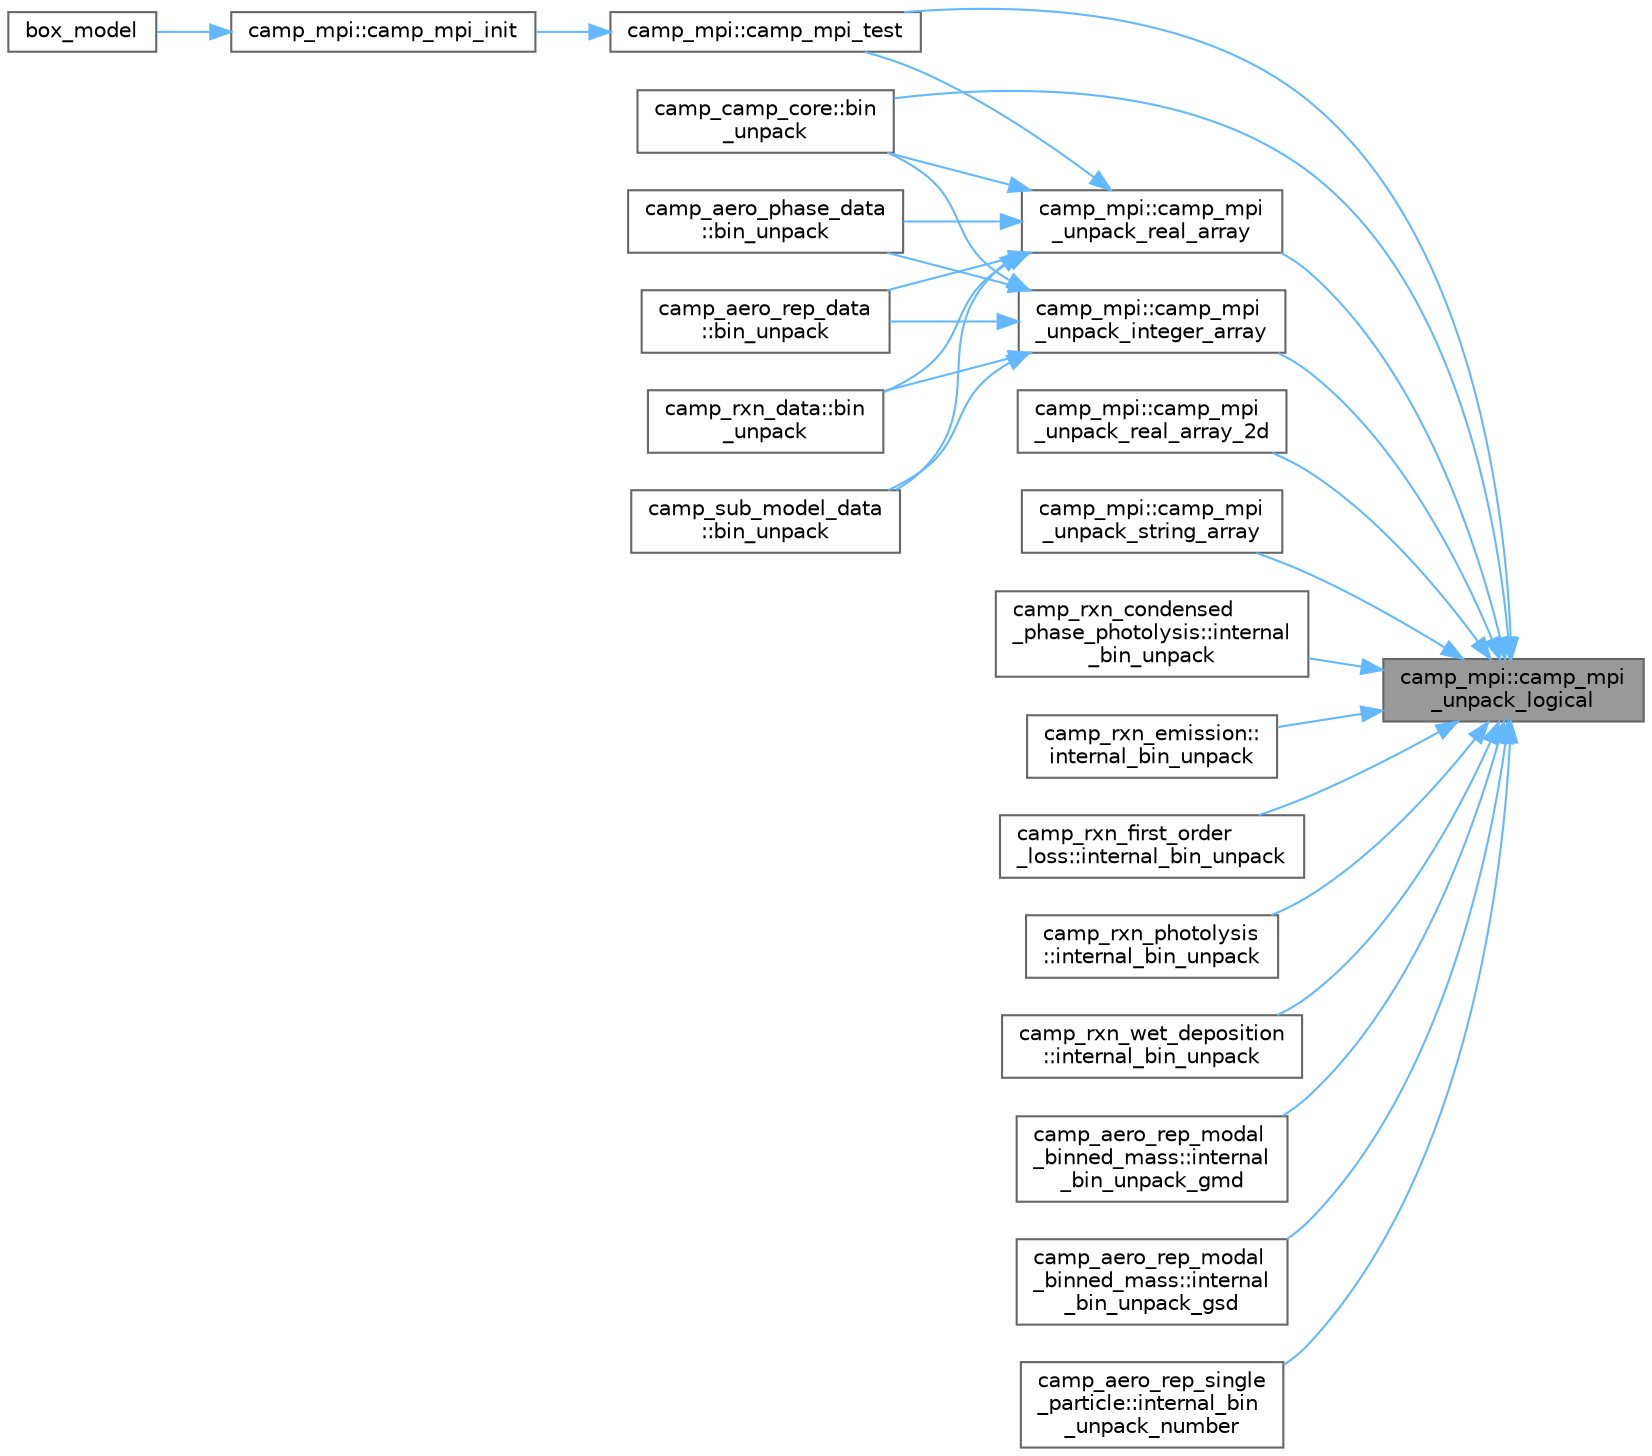 digraph "camp_mpi::camp_mpi_unpack_logical"
{
 // LATEX_PDF_SIZE
  bgcolor="transparent";
  edge [fontname=Helvetica,fontsize=10,labelfontname=Helvetica,labelfontsize=10];
  node [fontname=Helvetica,fontsize=10,shape=box,height=0.2,width=0.4];
  rankdir="RL";
  Node1 [label="camp_mpi::camp_mpi\l_unpack_logical",height=0.2,width=0.4,color="gray40", fillcolor="grey60", style="filled", fontcolor="black",tooltip="Unpacks the given value from the buffer, advancing position."];
  Node1 -> Node2 [dir="back",color="steelblue1",style="solid"];
  Node2 [label="camp_camp_core::bin\l_unpack",height=0.2,width=0.4,color="grey40", fillcolor="white", style="filled",URL="$namespacecamp__camp__core.html#a672a6ddc1f764207c4b6aa80b72ea203",tooltip="Unpack the given value from the buffer, advancing position."];
  Node1 -> Node3 [dir="back",color="steelblue1",style="solid"];
  Node3 [label="camp_mpi::camp_mpi_test",height=0.2,width=0.4,color="grey40", fillcolor="white", style="filled",URL="$namespacecamp__mpi.html#a3a40947a78223499aaa9b9a2c5e32c89",tooltip="Perform basic sanity checks on send/receive."];
  Node3 -> Node4 [dir="back",color="steelblue1",style="solid"];
  Node4 [label="camp_mpi::camp_mpi_init",height=0.2,width=0.4,color="grey40", fillcolor="white", style="filled",URL="$namespacecamp__mpi.html#a013fae7f812d8d9bd22dc73db714e115",tooltip="Initialize MPI."];
  Node4 -> Node5 [dir="back",color="steelblue1",style="solid"];
  Node5 [label="box_model",height=0.2,width=0.4,color="grey40", fillcolor="white", style="filled",URL="$part__3__code_2box__model_8_f90.html#a3f8c0234515cc17b2f3e366868b8646b",tooltip=" "];
  Node1 -> Node6 [dir="back",color="steelblue1",style="solid"];
  Node6 [label="camp_mpi::camp_mpi\l_unpack_integer_array",height=0.2,width=0.4,color="grey40", fillcolor="white", style="filled",URL="$namespacecamp__mpi.html#a3b9e1ec6bb02bc828b8a1790a8299349",tooltip="Unpacks the given value from the buffer, advancing position."];
  Node6 -> Node7 [dir="back",color="steelblue1",style="solid"];
  Node7 [label="camp_aero_phase_data\l::bin_unpack",height=0.2,width=0.4,color="grey40", fillcolor="white", style="filled",URL="$namespacecamp__aero__phase__data.html#a23c96791127ac6fd34c98a5ab639fdb6",tooltip="Unpack the given value from the buffer, advancing position."];
  Node6 -> Node8 [dir="back",color="steelblue1",style="solid"];
  Node8 [label="camp_aero_rep_data\l::bin_unpack",height=0.2,width=0.4,color="grey40", fillcolor="white", style="filled",URL="$namespacecamp__aero__rep__data.html#a91546a38b603abfb401ca201801661d2",tooltip="Unpack the given value from the buffer, advancing position."];
  Node6 -> Node2 [dir="back",color="steelblue1",style="solid"];
  Node6 -> Node9 [dir="back",color="steelblue1",style="solid"];
  Node9 [label="camp_rxn_data::bin\l_unpack",height=0.2,width=0.4,color="grey40", fillcolor="white", style="filled",URL="$namespacecamp__rxn__data.html#a75df99889ced5d095558bac4cb588042",tooltip="Unpack the given value from the buffer, advancing position."];
  Node6 -> Node10 [dir="back",color="steelblue1",style="solid"];
  Node10 [label="camp_sub_model_data\l::bin_unpack",height=0.2,width=0.4,color="grey40", fillcolor="white", style="filled",URL="$namespacecamp__sub__model__data.html#ae7192796fefdd97445c70b628da1733b",tooltip="Unpack the given value from the buffer, advancing position."];
  Node1 -> Node11 [dir="back",color="steelblue1",style="solid"];
  Node11 [label="camp_mpi::camp_mpi\l_unpack_real_array",height=0.2,width=0.4,color="grey40", fillcolor="white", style="filled",URL="$namespacecamp__mpi.html#aeca685c68939372a57f9c9dae80b8936",tooltip="Unpacks the given value from the buffer, advancing position."];
  Node11 -> Node7 [dir="back",color="steelblue1",style="solid"];
  Node11 -> Node8 [dir="back",color="steelblue1",style="solid"];
  Node11 -> Node2 [dir="back",color="steelblue1",style="solid"];
  Node11 -> Node9 [dir="back",color="steelblue1",style="solid"];
  Node11 -> Node10 [dir="back",color="steelblue1",style="solid"];
  Node11 -> Node3 [dir="back",color="steelblue1",style="solid"];
  Node1 -> Node12 [dir="back",color="steelblue1",style="solid"];
  Node12 [label="camp_mpi::camp_mpi\l_unpack_real_array_2d",height=0.2,width=0.4,color="grey40", fillcolor="white", style="filled",URL="$namespacecamp__mpi.html#a342bca6c68c2c9b8c59002e6e8c78475",tooltip="Unpacks the given value from the buffer, advancing position."];
  Node1 -> Node13 [dir="back",color="steelblue1",style="solid"];
  Node13 [label="camp_mpi::camp_mpi\l_unpack_string_array",height=0.2,width=0.4,color="grey40", fillcolor="white", style="filled",URL="$namespacecamp__mpi.html#aabe38fe6e30b6e0c150c6c3ff1491b7d",tooltip="Unpacks the given value from the buffer, advancing position."];
  Node1 -> Node14 [dir="back",color="steelblue1",style="solid"];
  Node14 [label="camp_rxn_condensed\l_phase_photolysis::internal\l_bin_unpack",height=0.2,width=0.4,color="grey40", fillcolor="white", style="filled",URL="$namespacecamp__rxn__condensed__phase__photolysis.html#aa5e3c77ac0528b0109a890a25d56b2a9",tooltip="Unpack the given value from the buffer, advancing position."];
  Node1 -> Node15 [dir="back",color="steelblue1",style="solid"];
  Node15 [label="camp_rxn_emission::\linternal_bin_unpack",height=0.2,width=0.4,color="grey40", fillcolor="white", style="filled",URL="$namespacecamp__rxn__emission.html#abd42fbac768937f899625ab96d36251b",tooltip="Unpack the given value from the buffer, advancing position."];
  Node1 -> Node16 [dir="back",color="steelblue1",style="solid"];
  Node16 [label="camp_rxn_first_order\l_loss::internal_bin_unpack",height=0.2,width=0.4,color="grey40", fillcolor="white", style="filled",URL="$namespacecamp__rxn__first__order__loss.html#a87049d4fccdb02be4139a7fc7deaeaf0",tooltip="Unpack the given value from the buffer, advancing position."];
  Node1 -> Node17 [dir="back",color="steelblue1",style="solid"];
  Node17 [label="camp_rxn_photolysis\l::internal_bin_unpack",height=0.2,width=0.4,color="grey40", fillcolor="white", style="filled",URL="$namespacecamp__rxn__photolysis.html#a008a6a512a2c551ff45fcf32e2ab5b81",tooltip="Unpack the given value from the buffer, advancing position."];
  Node1 -> Node18 [dir="back",color="steelblue1",style="solid"];
  Node18 [label="camp_rxn_wet_deposition\l::internal_bin_unpack",height=0.2,width=0.4,color="grey40", fillcolor="white", style="filled",URL="$namespacecamp__rxn__wet__deposition.html#a8546acbbd18eec9d25239e3268ce79d3",tooltip="Unpack the given value from the buffer, advancing position."];
  Node1 -> Node19 [dir="back",color="steelblue1",style="solid"];
  Node19 [label="camp_aero_rep_modal\l_binned_mass::internal\l_bin_unpack_gmd",height=0.2,width=0.4,color="grey40", fillcolor="white", style="filled",URL="$namespacecamp__aero__rep__modal__binned__mass.html#a724950fc8389ffa38a4a1497b5886420",tooltip="Unpack the given value from the buffer, advancing position."];
  Node1 -> Node20 [dir="back",color="steelblue1",style="solid"];
  Node20 [label="camp_aero_rep_modal\l_binned_mass::internal\l_bin_unpack_gsd",height=0.2,width=0.4,color="grey40", fillcolor="white", style="filled",URL="$namespacecamp__aero__rep__modal__binned__mass.html#a0d63c15aa46fd5fbbd43b59e5940cf40",tooltip="Unpack the given value from the buffer, advancing position."];
  Node1 -> Node21 [dir="back",color="steelblue1",style="solid"];
  Node21 [label="camp_aero_rep_single\l_particle::internal_bin\l_unpack_number",height=0.2,width=0.4,color="grey40", fillcolor="white", style="filled",URL="$namespacecamp__aero__rep__single__particle.html#a3fb691978e783fdfad253b8e745443be",tooltip="Unpack the given value from the buffer, advancing position."];
}
